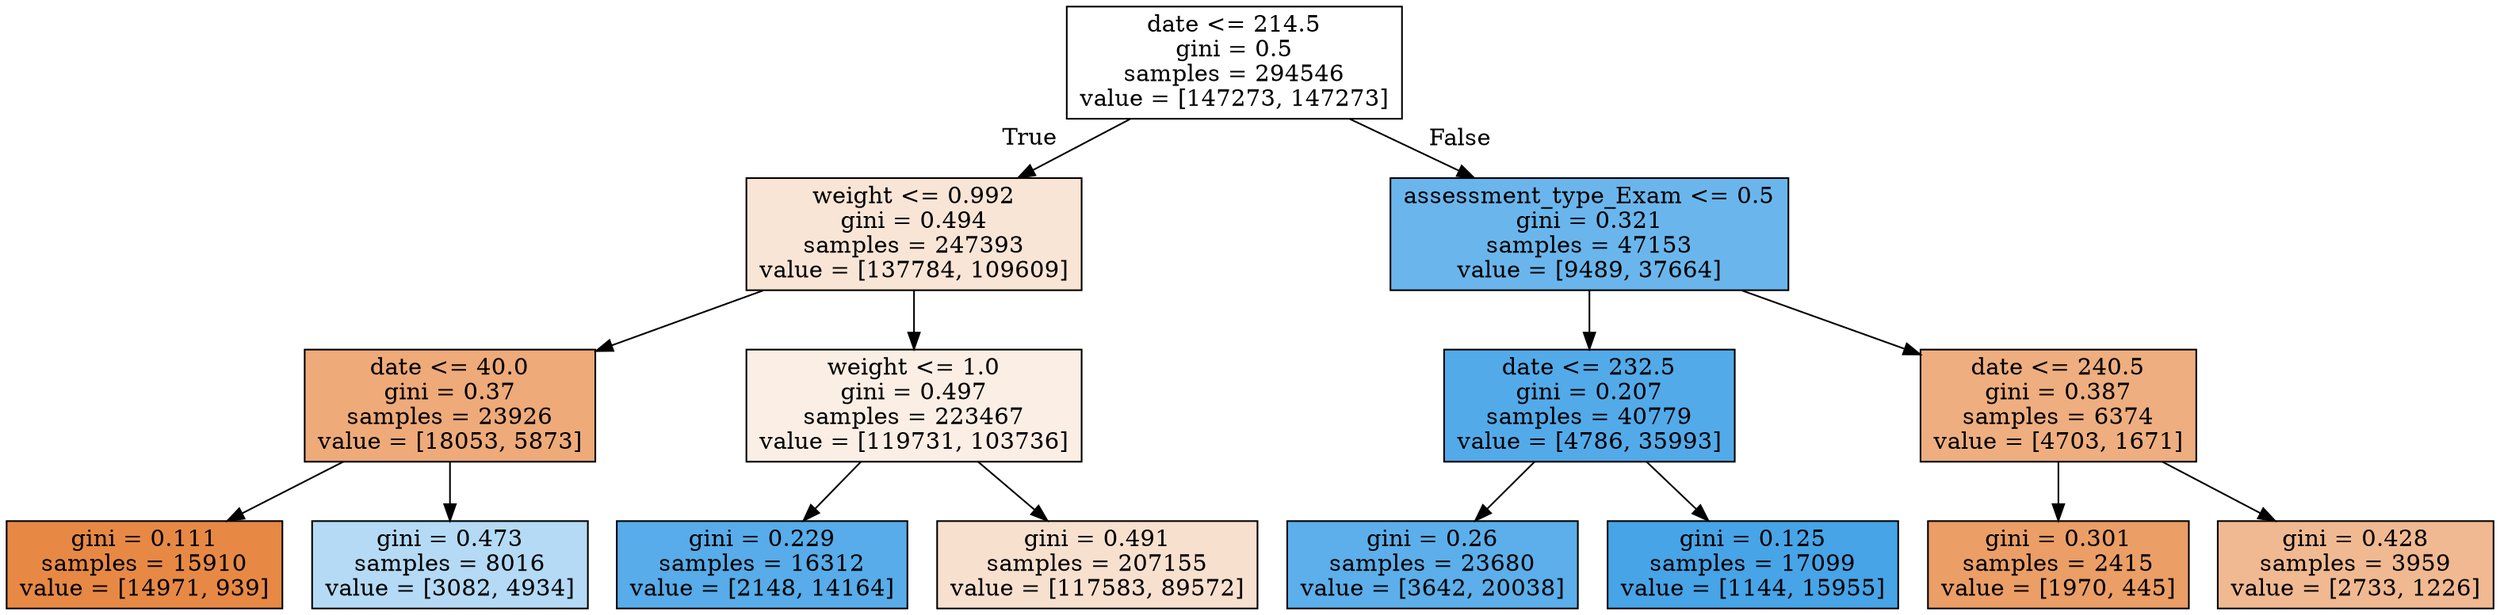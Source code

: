 digraph Tree {
node [shape=box, style="filled", color="black"] ;
0 [label="date <= 214.5\ngini = 0.5\nsamples = 294546\nvalue = [147273, 147273]", fillcolor="#e5813900"] ;
1 [label="weight <= 0.992\ngini = 0.494\nsamples = 247393\nvalue = [137784, 109609]", fillcolor="#e5813934"] ;
0 -> 1 [labeldistance=2.5, labelangle=45, headlabel="True"] ;
2 [label="date <= 40.0\ngini = 0.37\nsamples = 23926\nvalue = [18053, 5873]", fillcolor="#e58139ac"] ;
1 -> 2 ;
3 [label="gini = 0.111\nsamples = 15910\nvalue = [14971, 939]", fillcolor="#e58139ef"] ;
2 -> 3 ;
4 [label="gini = 0.473\nsamples = 8016\nvalue = [3082, 4934]", fillcolor="#399de560"] ;
2 -> 4 ;
5 [label="weight <= 1.0\ngini = 0.497\nsamples = 223467\nvalue = [119731, 103736]", fillcolor="#e5813922"] ;
1 -> 5 ;
6 [label="gini = 0.229\nsamples = 16312\nvalue = [2148, 14164]", fillcolor="#399de5d8"] ;
5 -> 6 ;
7 [label="gini = 0.491\nsamples = 207155\nvalue = [117583, 89572]", fillcolor="#e581393d"] ;
5 -> 7 ;
8 [label="assessment_type_Exam <= 0.5\ngini = 0.321\nsamples = 47153\nvalue = [9489, 37664]", fillcolor="#399de5bf"] ;
0 -> 8 [labeldistance=2.5, labelangle=-45, headlabel="False"] ;
9 [label="date <= 232.5\ngini = 0.207\nsamples = 40779\nvalue = [4786, 35993]", fillcolor="#399de5dd"] ;
8 -> 9 ;
10 [label="gini = 0.26\nsamples = 23680\nvalue = [3642, 20038]", fillcolor="#399de5d1"] ;
9 -> 10 ;
11 [label="gini = 0.125\nsamples = 17099\nvalue = [1144, 15955]", fillcolor="#399de5ed"] ;
9 -> 11 ;
12 [label="date <= 240.5\ngini = 0.387\nsamples = 6374\nvalue = [4703, 1671]", fillcolor="#e58139a4"] ;
8 -> 12 ;
13 [label="gini = 0.301\nsamples = 2415\nvalue = [1970, 445]", fillcolor="#e58139c5"] ;
12 -> 13 ;
14 [label="gini = 0.428\nsamples = 3959\nvalue = [2733, 1226]", fillcolor="#e581398d"] ;
12 -> 14 ;
}